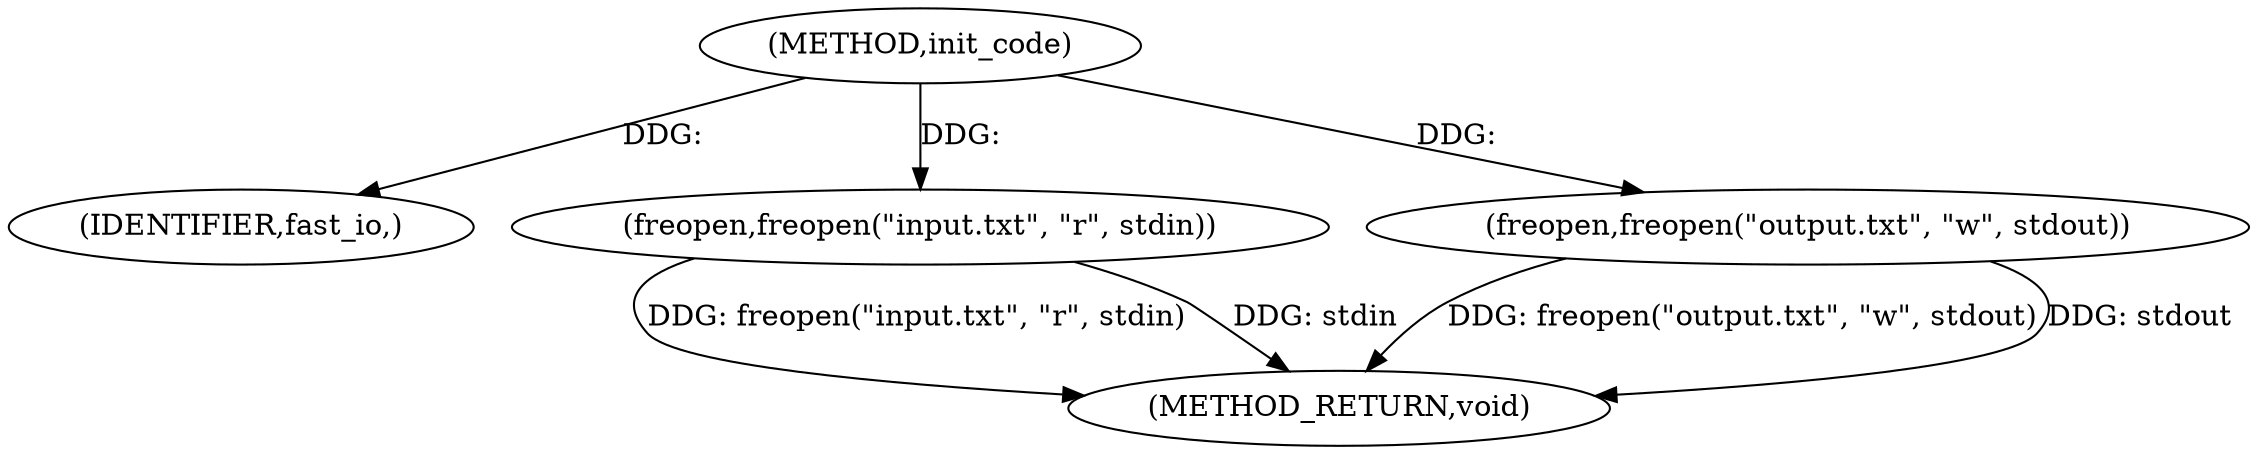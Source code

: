 digraph "init_code" {  
"1000140" [label = "(METHOD,init_code)" ]
"1000151" [label = "(METHOD_RETURN,void)" ]
"1000142" [label = "(IDENTIFIER,fast_io,)" ]
"1000143" [label = "(freopen,freopen(\"input.txt\", \"r\", stdin))" ]
"1000147" [label = "(freopen,freopen(\"output.txt\", \"w\", stdout))" ]
  "1000143" -> "1000151"  [ label = "DDG: freopen(\"input.txt\", \"r\", stdin)"] 
  "1000147" -> "1000151"  [ label = "DDG: freopen(\"output.txt\", \"w\", stdout)"] 
  "1000147" -> "1000151"  [ label = "DDG: stdout"] 
  "1000143" -> "1000151"  [ label = "DDG: stdin"] 
  "1000140" -> "1000142"  [ label = "DDG: "] 
  "1000140" -> "1000143"  [ label = "DDG: "] 
  "1000140" -> "1000147"  [ label = "DDG: "] 
}
